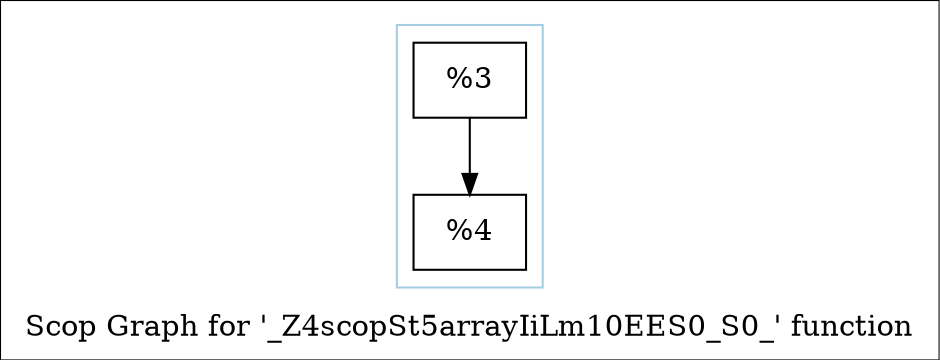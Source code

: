 digraph "Scop Graph for '_Z4scopSt5arrayIiLm10EES0_S0_' function" {
	label="Scop Graph for '_Z4scopSt5arrayIiLm10EES0_S0_' function";

	Node0x55917fc1c460 [shape=record,label="{%3}"];
	Node0x55917fc1c460 -> Node0x559180012aa0;
	Node0x559180012aa0 [shape=record,label="{%4}"];
	colorscheme = "paired12"
        subgraph cluster_0x559180963cc0 {
          label = "";
          style = solid;
          color = 1
          Node0x55917fc1c460;
          Node0x559180012aa0;
        }
}
